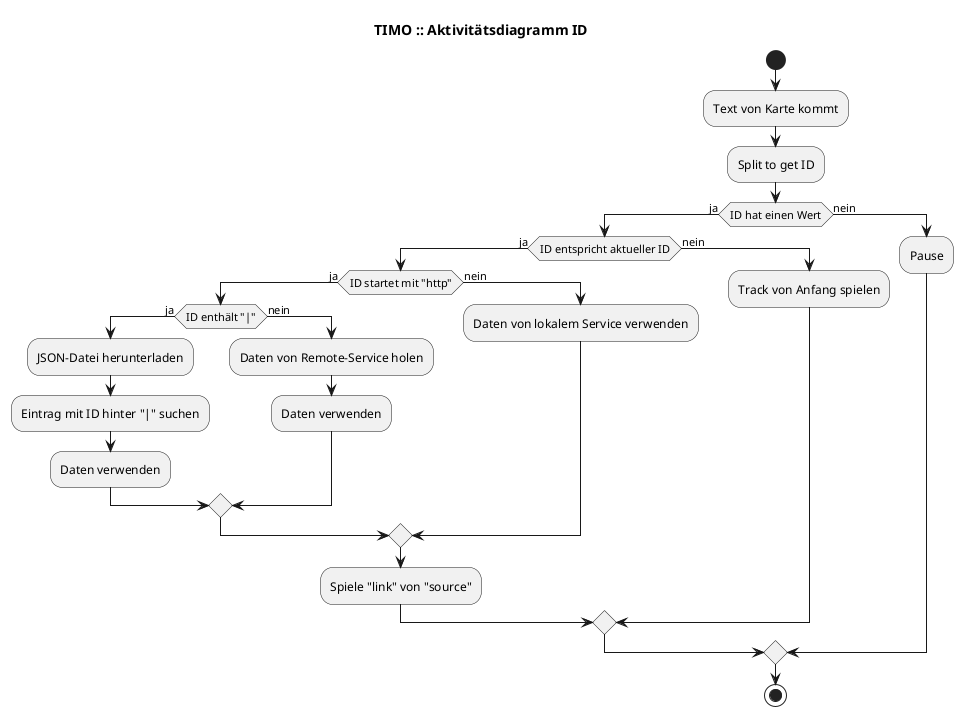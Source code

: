 @startuml

title TIMO :: Aktivitätsdiagramm ID

start
:Text von Karte kommt;
:Split to get ID;
if(ID hat einen Wert) then (ja)
  if(ID entspricht aktueller ID) then (ja)
    if(ID startet mit "http") then (ja)
      if(ID enthält "|") then (ja)
        :JSON-Datei herunterladen;
        :Eintrag mit ID hinter "|" suchen;
        :Daten verwenden;
      else(nein)
        :Daten von Remote-Service holen;
        :Daten verwenden;
      endif
    else (nein)
      :Daten von lokalem Service verwenden;
    endif
      :Spiele "link" von "source";
  else(nein)
    :Track von Anfang spielen;
  endif
else(nein)
  :Pause;
endif
stop
@enduml